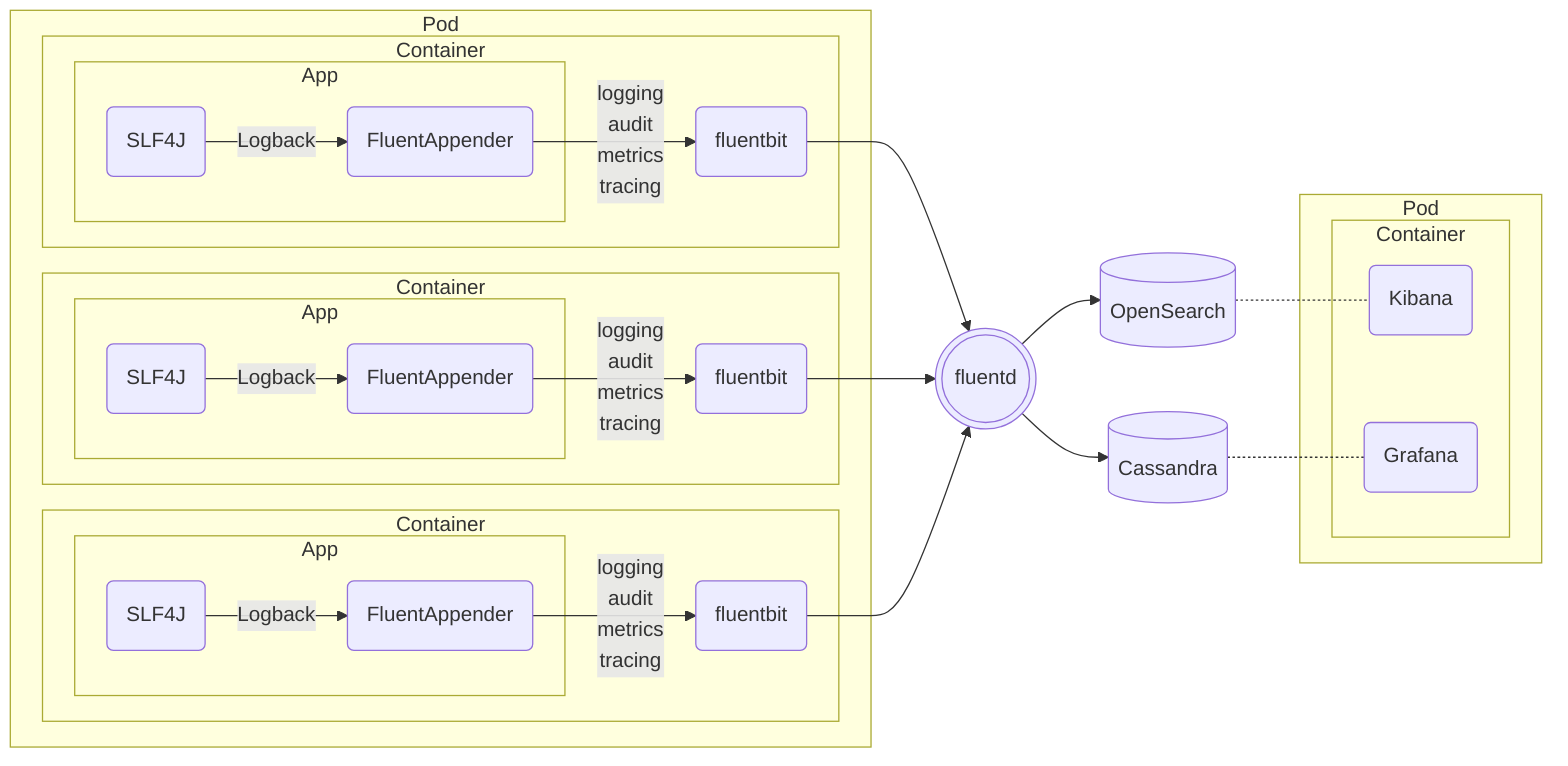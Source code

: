 flowchart LR
  subgraph P1[Pod]
    subgraph C1[Container]
      subgraph B1[App]
        I1(SLF4J) --> |Logback| A1(FluentAppender)
      end
      A1 --> |logging<br/>audit<br/>metrics<br/>tracing| F1(fluentbit)
    end
    subgraph C2[Container]
      subgraph B2[App]
        I2(SLF4J) --> |Logback| A2(FluentAppender)
      end
      A2 --> |logging<br/>audit<br/>metrics<br/>tracing| F2(fluentbit)
    end
    subgraph C3[Container]
      subgraph B3[App]
        I3(SLF4J) --> |Logback| A3(FluentAppender)
      end
      A3 --> |logging<br/>audit<br/>metrics<br/>tracing| F3(fluentbit)
    end
  end
  F1 --> L(((fluentd)))
  F2 --> L
  F3 --> L
  L --> E1[(OpenSearch)]
  L --> E2[(Cassandra)]
  subgraph P3[Pod]
    subgraph C4[Container]
      K1(Kibana)
      K2(Grafana)
    end
  end
  E1 -.- K1
  E2 -.- K2